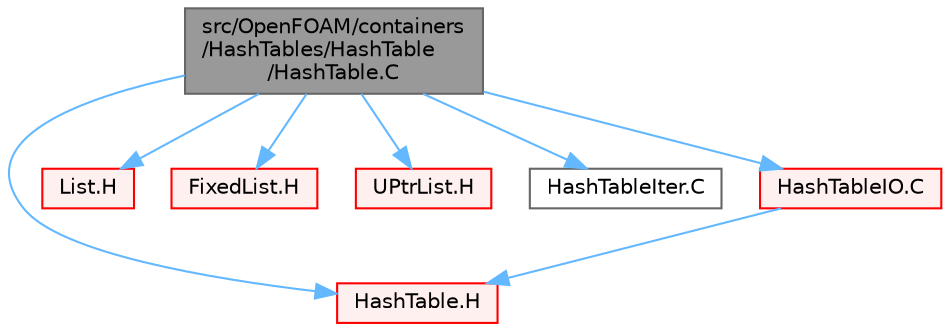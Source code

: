 digraph "src/OpenFOAM/containers/HashTables/HashTable/HashTable.C"
{
 // LATEX_PDF_SIZE
  bgcolor="transparent";
  edge [fontname=Helvetica,fontsize=10,labelfontname=Helvetica,labelfontsize=10];
  node [fontname=Helvetica,fontsize=10,shape=box,height=0.2,width=0.4];
  Node1 [id="Node000001",label="src/OpenFOAM/containers\l/HashTables/HashTable\l/HashTable.C",height=0.2,width=0.4,color="gray40", fillcolor="grey60", style="filled", fontcolor="black",tooltip=" "];
  Node1 -> Node2 [id="edge1_Node000001_Node000002",color="steelblue1",style="solid",tooltip=" "];
  Node2 [id="Node000002",label="HashTable.H",height=0.2,width=0.4,color="red", fillcolor="#FFF0F0", style="filled",URL="$HashTable_8H.html",tooltip=" "];
  Node1 -> Node84 [id="edge2_Node000001_Node000084",color="steelblue1",style="solid",tooltip=" "];
  Node84 [id="Node000084",label="List.H",height=0.2,width=0.4,color="red", fillcolor="#FFF0F0", style="filled",URL="$List_8H.html",tooltip=" "];
  Node1 -> Node97 [id="edge3_Node000001_Node000097",color="steelblue1",style="solid",tooltip=" "];
  Node97 [id="Node000097",label="FixedList.H",height=0.2,width=0.4,color="red", fillcolor="#FFF0F0", style="filled",URL="$FixedList_8H.html",tooltip=" "];
  Node1 -> Node104 [id="edge4_Node000001_Node000104",color="steelblue1",style="solid",tooltip=" "];
  Node104 [id="Node000104",label="UPtrList.H",height=0.2,width=0.4,color="red", fillcolor="#FFF0F0", style="filled",URL="$UPtrList_8H.html",tooltip=" "];
  Node1 -> Node108 [id="edge5_Node000001_Node000108",color="steelblue1",style="solid",tooltip=" "];
  Node108 [id="Node000108",label="HashTableIter.C",height=0.2,width=0.4,color="grey40", fillcolor="white", style="filled",URL="$HashTableIter_8C.html",tooltip=" "];
  Node1 -> Node109 [id="edge6_Node000001_Node000109",color="steelblue1",style="solid",tooltip=" "];
  Node109 [id="Node000109",label="HashTableIO.C",height=0.2,width=0.4,color="red", fillcolor="#FFF0F0", style="filled",URL="$HashTableIO_8C.html",tooltip=" "];
  Node109 -> Node2 [id="edge7_Node000109_Node000002",color="steelblue1",style="solid",tooltip=" "];
}
